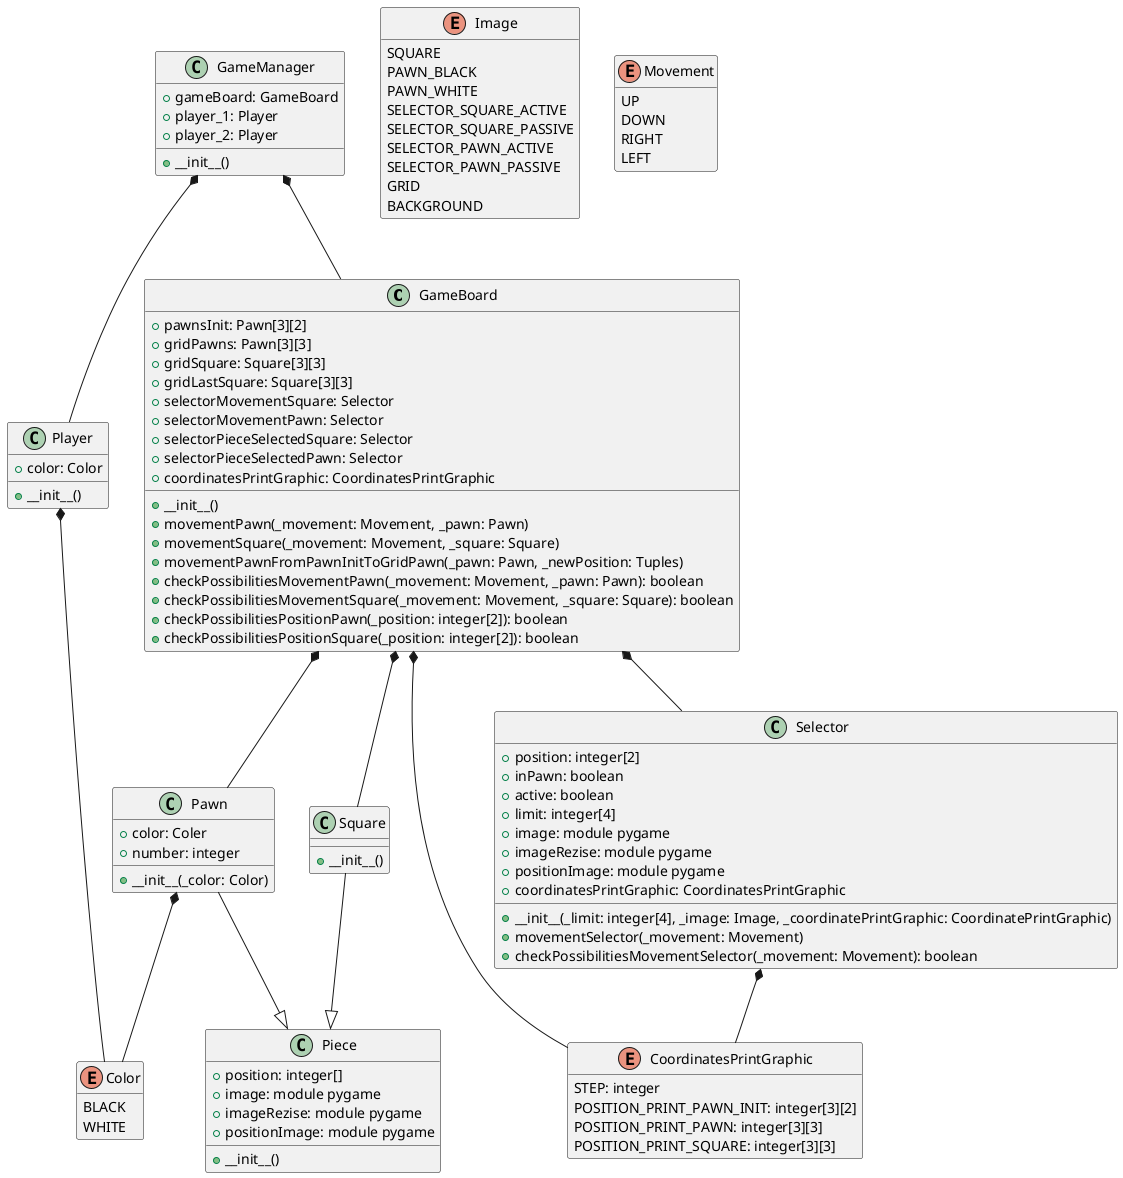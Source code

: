 @startuml classes

class GameBoard {
    +pawnsInit: Pawn[3][2]
    +gridPawns: Pawn[3][3]
    +gridSquare: Square[3][3]
    +gridLastSquare: Square[3][3]
    +selectorMovementSquare: Selector
    +selectorMovementPawn: Selector   
    +selectorPieceSelectedSquare: Selector
    +selectorPieceSelectedPawn: Selector
    +coordinatesPrintGraphic: CoordinatesPrintGraphic
    +__init__()
    +movementPawn(_movement: Movement, _pawn: Pawn)
    +movementSquare(_movement: Movement, _square: Square)
    +movementPawnFromPawnInitToGridPawn(_pawn: Pawn, _newPosition: Tuples)
    +checkPossibilitiesMovementPawn(_movement: Movement, _pawn: Pawn): boolean
    +checkPossibilitiesMovementSquare(_movement: Movement, _square: Square): boolean
    +checkPossibilitiesPositionPawn(_position: integer[2]): boolean
    +checkPossibilitiesPositionSquare(_position: integer[2]): boolean
}

class Player {
    +color: Color
    +__init__()
}

class Piece {
    +position: integer[]
    +image: module pygame
    +imageRezise: module pygame
    +positionImage: module pygame
    +__init__()
}

class Pawn {
    +color: Coler
    +number: integer
    +__init__(_color: Color)
}

class Square {
    +__init__()

}

class Selector {
    +position: integer[2]
    +inPawn: boolean
    +active: boolean
    +limit: integer[4]
    +image: module pygame
    +imageRezise: module pygame
    +positionImage: module pygame
    +coordinatesPrintGraphic: CoordinatesPrintGraphic
    +__init__(_limit: integer[4], _image: Image, _coordinatePrintGraphic: CoordinatePrintGraphic)
    +movementSelector(_movement: Movement)
    +checkPossibilitiesMovementSelector(_movement: Movement): boolean
}

class GameManager {
    +gameBoard: GameBoard
    +player_1: Player
    +player_2: Player
    +__init__()

}

enum Color {
    BLACK
    WHITE
}
hide Color methods

enum Image {
    SQUARE
    PAWN_BLACK
    PAWN_WHITE
    SELECTOR_SQUARE_ACTIVE
    SELECTOR_SQUARE_PASSIVE
    SELECTOR_PAWN_ACTIVE
    SELECTOR_PAWN_PASSIVE
    GRID
    BACKGROUND
}
hide Image methods

enum Movement {
    UP
    DOWN
    RIGHT
    LEFT
}
hide Movement methods

enum CoordinatesPrintGraphic {
    STEP: integer
    POSITION_PRINT_PAWN_INIT: integer[3][2]
    POSITION_PRINT_PAWN: integer[3][3]
    POSITION_PRINT_SQUARE: integer[3][3]
}
hide CoordinatesPrintGraphic methods

GameManager *-- GameBoard
GameManager *-- Player
GameBoard *-- Selector
GameBoard *-- Pawn
GameBoard *-- Square
GameBoard *-- CoordinatesPrintGraphic
Selector *-- CoordinatesPrintGraphic
Pawn --|> Piece
Square --|> Piece
Player *-- Color
Pawn *-- Color

@enduml